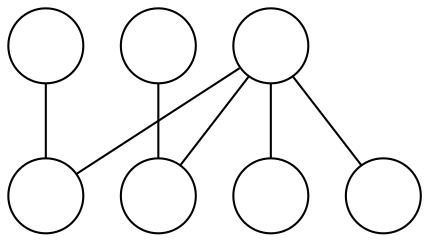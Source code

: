 graph G {
  node[label="", shape=circle]
  0;
  1;
  2;
  3;
  4;
  5;
  6;
  4 -- 0;
  5 -- 1;
  6 -- 0;
  6 -- 1;
  6 -- 2;
  6 -- 3;
}
